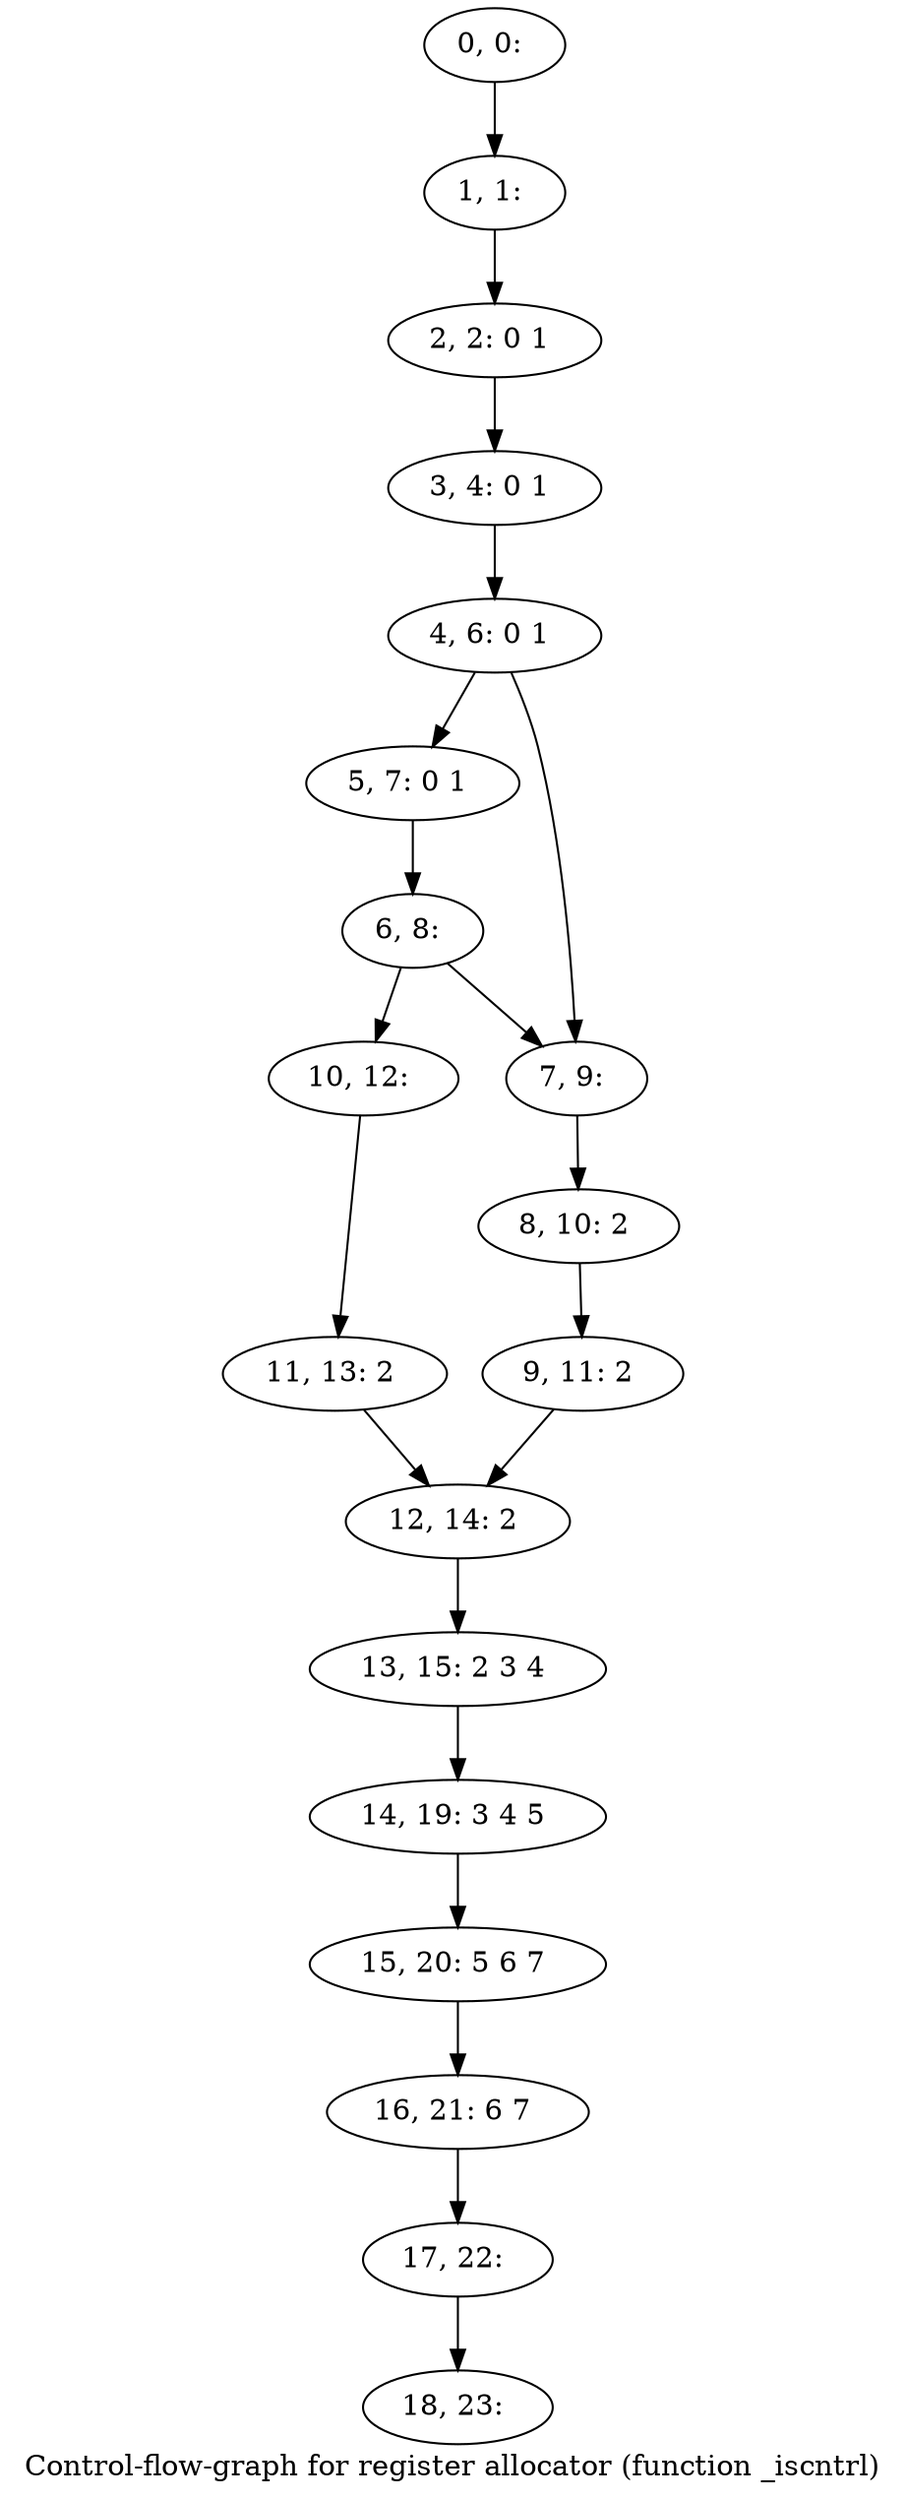 digraph G {
graph [label="Control-flow-graph for register allocator (function _iscntrl)"]
0[label="0, 0: "];
1[label="1, 1: "];
2[label="2, 2: 0 1 "];
3[label="3, 4: 0 1 "];
4[label="4, 6: 0 1 "];
5[label="5, 7: 0 1 "];
6[label="6, 8: "];
7[label="7, 9: "];
8[label="8, 10: 2 "];
9[label="9, 11: 2 "];
10[label="10, 12: "];
11[label="11, 13: 2 "];
12[label="12, 14: 2 "];
13[label="13, 15: 2 3 4 "];
14[label="14, 19: 3 4 5 "];
15[label="15, 20: 5 6 7 "];
16[label="16, 21: 6 7 "];
17[label="17, 22: "];
18[label="18, 23: "];
0->1 ;
1->2 ;
2->3 ;
3->4 ;
4->5 ;
4->7 ;
5->6 ;
6->7 ;
6->10 ;
7->8 ;
8->9 ;
9->12 ;
10->11 ;
11->12 ;
12->13 ;
13->14 ;
14->15 ;
15->16 ;
16->17 ;
17->18 ;
}
